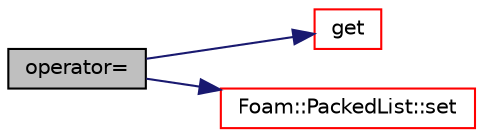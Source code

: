 digraph "operator="
{
  bgcolor="transparent";
  edge [fontname="Helvetica",fontsize="10",labelfontname="Helvetica",labelfontsize="10"];
  node [fontname="Helvetica",fontsize="10",shape=record];
  rankdir="LR";
  Node1 [label="operator=",height=0.2,width=0.4,color="black", fillcolor="grey75", style="filled", fontcolor="black"];
  Node1 -> Node2 [color="midnightblue",fontsize="10",style="solid",fontname="Helvetica"];
  Node2 [label="get",height=0.2,width=0.4,color="red",URL="$a01212.html#a801afa72d8cfcc9fbd91dcf4c60ae72f",tooltip="Get value as unsigned, no range-checking. "];
  Node1 -> Node3 [color="midnightblue",fontsize="10",style="solid",fontname="Helvetica"];
  Node3 [label="Foam::PackedList::set",height=0.2,width=0.4,color="red",URL="$a01756.html#a1e80e19c7a6f7b49c8cb0e68ea033017",tooltip="Set value at index I. Return true if value changed. "];
}
